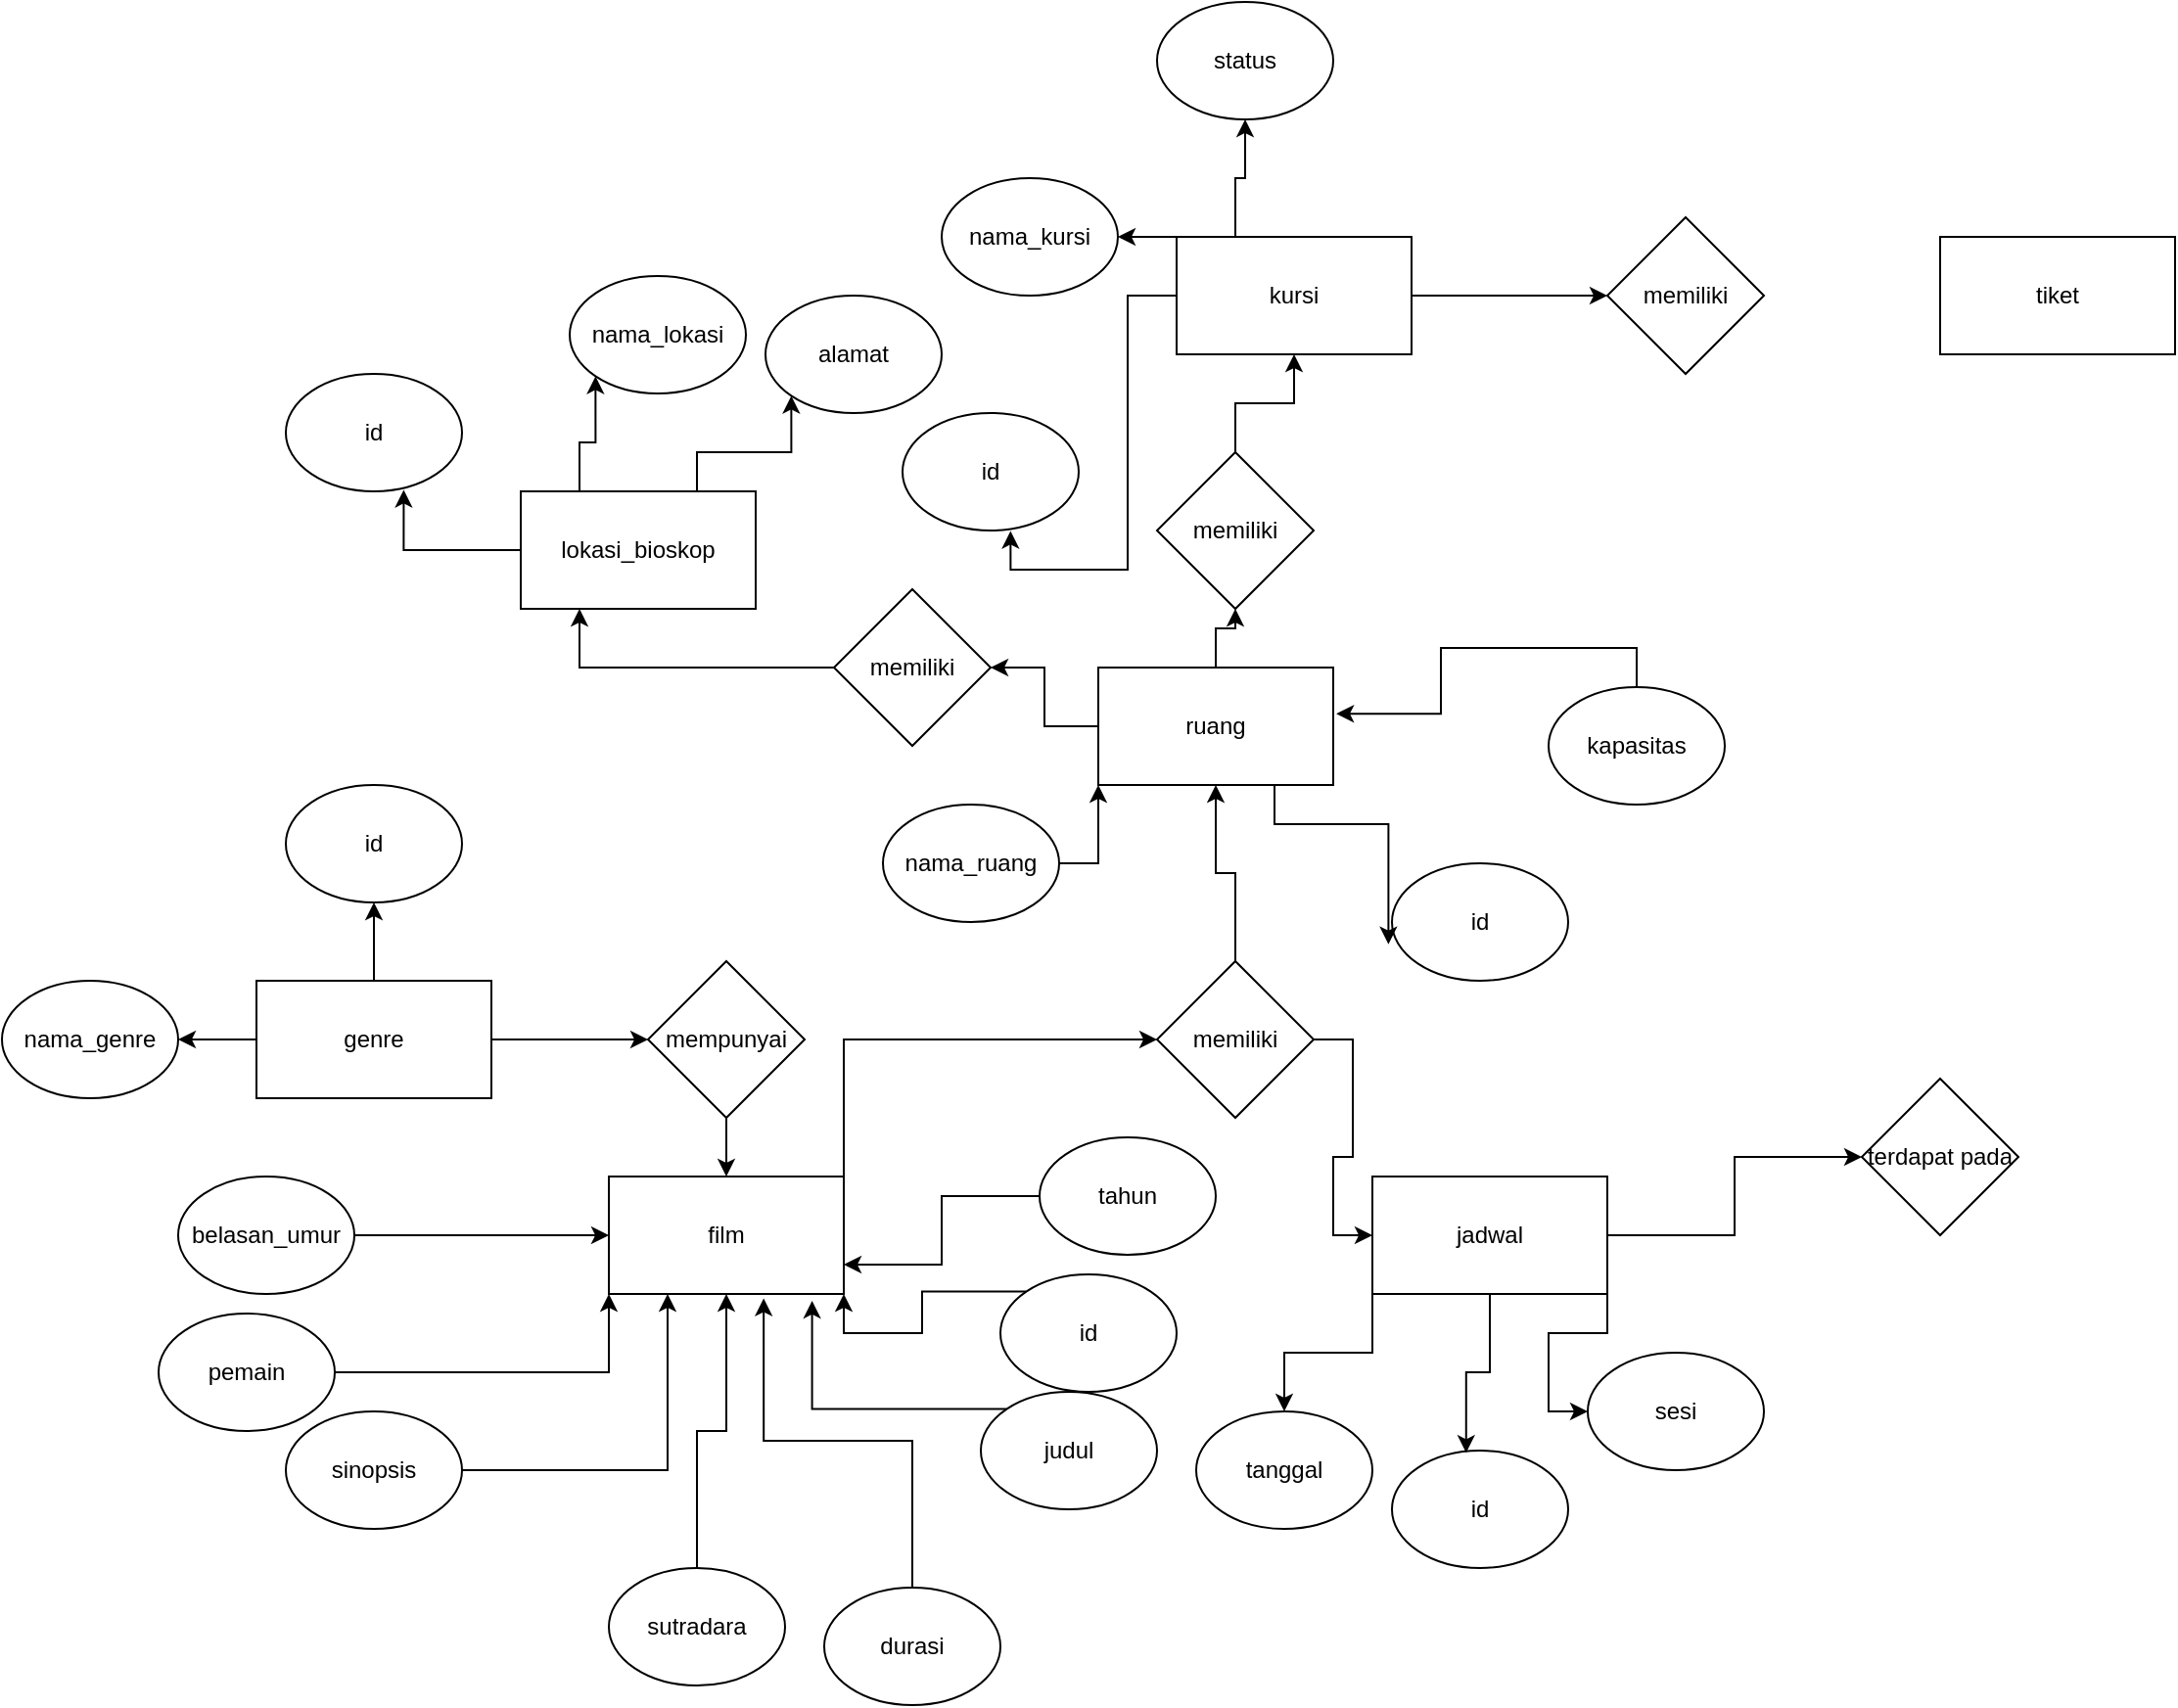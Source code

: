<mxfile version="24.0.8" type="github" pages="2">
  <diagram name="Page-1" id="nt_lwoKvTf0yhxnvCyFA">
    <mxGraphModel dx="1318" dy="1653" grid="1" gridSize="10" guides="1" tooltips="1" connect="1" arrows="1" fold="1" page="1" pageScale="1" pageWidth="850" pageHeight="1100" math="0" shadow="0">
      <root>
        <mxCell id="0" />
        <mxCell id="1" parent="0" />
        <mxCell id="LCyz_QsbxFItUiyzZBKg-2" value="nama_genre" style="ellipse;whiteSpace=wrap;html=1;" vertex="1" parent="1">
          <mxGeometry x="600" y="320" width="90" height="60" as="geometry" />
        </mxCell>
        <mxCell id="LCyz_QsbxFItUiyzZBKg-5" style="edgeStyle=orthogonalEdgeStyle;rounded=0;orthogonalLoop=1;jettySize=auto;html=1;exitX=0.5;exitY=0;exitDx=0;exitDy=0;entryX=0.5;entryY=1;entryDx=0;entryDy=0;" edge="1" parent="1" source="LCyz_QsbxFItUiyzZBKg-3" target="LCyz_QsbxFItUiyzZBKg-4">
          <mxGeometry relative="1" as="geometry" />
        </mxCell>
        <mxCell id="LCyz_QsbxFItUiyzZBKg-6" style="edgeStyle=orthogonalEdgeStyle;rounded=0;orthogonalLoop=1;jettySize=auto;html=1;exitX=0;exitY=0.5;exitDx=0;exitDy=0;entryX=1;entryY=0.5;entryDx=0;entryDy=0;" edge="1" parent="1" source="LCyz_QsbxFItUiyzZBKg-3" target="LCyz_QsbxFItUiyzZBKg-2">
          <mxGeometry relative="1" as="geometry" />
        </mxCell>
        <mxCell id="LCyz_QsbxFItUiyzZBKg-8" style="edgeStyle=orthogonalEdgeStyle;rounded=0;orthogonalLoop=1;jettySize=auto;html=1;exitX=1;exitY=0.5;exitDx=0;exitDy=0;entryX=0;entryY=0.5;entryDx=0;entryDy=0;" edge="1" parent="1" source="LCyz_QsbxFItUiyzZBKg-3" target="LCyz_QsbxFItUiyzZBKg-7">
          <mxGeometry relative="1" as="geometry" />
        </mxCell>
        <mxCell id="LCyz_QsbxFItUiyzZBKg-3" value="genre" style="rounded=0;whiteSpace=wrap;html=1;" vertex="1" parent="1">
          <mxGeometry x="730" y="320" width="120" height="60" as="geometry" />
        </mxCell>
        <mxCell id="LCyz_QsbxFItUiyzZBKg-4" value="&lt;div&gt;id&lt;/div&gt;" style="ellipse;whiteSpace=wrap;html=1;" vertex="1" parent="1">
          <mxGeometry x="745" y="220" width="90" height="60" as="geometry" />
        </mxCell>
        <mxCell id="LCyz_QsbxFItUiyzZBKg-10" style="edgeStyle=orthogonalEdgeStyle;rounded=0;orthogonalLoop=1;jettySize=auto;html=1;exitX=0.5;exitY=1;exitDx=0;exitDy=0;entryX=0.5;entryY=0;entryDx=0;entryDy=0;" edge="1" parent="1" source="LCyz_QsbxFItUiyzZBKg-7" target="LCyz_QsbxFItUiyzZBKg-9">
          <mxGeometry relative="1" as="geometry" />
        </mxCell>
        <mxCell id="LCyz_QsbxFItUiyzZBKg-7" value="mempunyai" style="rhombus;whiteSpace=wrap;html=1;" vertex="1" parent="1">
          <mxGeometry x="930" y="310" width="80" height="80" as="geometry" />
        </mxCell>
        <mxCell id="LCyz_QsbxFItUiyzZBKg-29" style="edgeStyle=orthogonalEdgeStyle;rounded=0;orthogonalLoop=1;jettySize=auto;html=1;exitX=1;exitY=0;exitDx=0;exitDy=0;entryX=0;entryY=0.5;entryDx=0;entryDy=0;" edge="1" parent="1" source="LCyz_QsbxFItUiyzZBKg-9" target="LCyz_QsbxFItUiyzZBKg-27">
          <mxGeometry relative="1" as="geometry" />
        </mxCell>
        <mxCell id="LCyz_QsbxFItUiyzZBKg-9" value="film" style="rounded=0;whiteSpace=wrap;html=1;" vertex="1" parent="1">
          <mxGeometry x="910" y="420" width="120" height="60" as="geometry" />
        </mxCell>
        <mxCell id="LCyz_QsbxFItUiyzZBKg-19" style="edgeStyle=orthogonalEdgeStyle;rounded=0;orthogonalLoop=1;jettySize=auto;html=1;exitX=1;exitY=0.5;exitDx=0;exitDy=0;entryX=0;entryY=0.5;entryDx=0;entryDy=0;" edge="1" parent="1" source="LCyz_QsbxFItUiyzZBKg-11" target="LCyz_QsbxFItUiyzZBKg-9">
          <mxGeometry relative="1" as="geometry" />
        </mxCell>
        <mxCell id="LCyz_QsbxFItUiyzZBKg-11" value="belasan_umur" style="ellipse;whiteSpace=wrap;html=1;" vertex="1" parent="1">
          <mxGeometry x="690" y="420" width="90" height="60" as="geometry" />
        </mxCell>
        <mxCell id="LCyz_QsbxFItUiyzZBKg-22" style="edgeStyle=orthogonalEdgeStyle;rounded=0;orthogonalLoop=1;jettySize=auto;html=1;exitX=0.5;exitY=0;exitDx=0;exitDy=0;entryX=0.5;entryY=1;entryDx=0;entryDy=0;" edge="1" parent="1" source="LCyz_QsbxFItUiyzZBKg-12" target="LCyz_QsbxFItUiyzZBKg-9">
          <mxGeometry relative="1" as="geometry" />
        </mxCell>
        <mxCell id="LCyz_QsbxFItUiyzZBKg-12" value="sutradara" style="ellipse;whiteSpace=wrap;html=1;" vertex="1" parent="1">
          <mxGeometry x="910" y="620" width="90" height="60" as="geometry" />
        </mxCell>
        <mxCell id="LCyz_QsbxFItUiyzZBKg-20" style="edgeStyle=orthogonalEdgeStyle;rounded=0;orthogonalLoop=1;jettySize=auto;html=1;exitX=1;exitY=0.5;exitDx=0;exitDy=0;entryX=0;entryY=1;entryDx=0;entryDy=0;" edge="1" parent="1" source="LCyz_QsbxFItUiyzZBKg-13" target="LCyz_QsbxFItUiyzZBKg-9">
          <mxGeometry relative="1" as="geometry" />
        </mxCell>
        <mxCell id="LCyz_QsbxFItUiyzZBKg-13" value="pemain" style="ellipse;whiteSpace=wrap;html=1;" vertex="1" parent="1">
          <mxGeometry x="680" y="490" width="90" height="60" as="geometry" />
        </mxCell>
        <mxCell id="LCyz_QsbxFItUiyzZBKg-21" style="edgeStyle=orthogonalEdgeStyle;rounded=0;orthogonalLoop=1;jettySize=auto;html=1;exitX=1;exitY=0.5;exitDx=0;exitDy=0;entryX=0.25;entryY=1;entryDx=0;entryDy=0;" edge="1" parent="1" source="LCyz_QsbxFItUiyzZBKg-14" target="LCyz_QsbxFItUiyzZBKg-9">
          <mxGeometry relative="1" as="geometry" />
        </mxCell>
        <mxCell id="LCyz_QsbxFItUiyzZBKg-14" value="sinopsis" style="ellipse;whiteSpace=wrap;html=1;" vertex="1" parent="1">
          <mxGeometry x="745" y="540" width="90" height="60" as="geometry" />
        </mxCell>
        <mxCell id="LCyz_QsbxFItUiyzZBKg-15" value="durasi" style="ellipse;whiteSpace=wrap;html=1;" vertex="1" parent="1">
          <mxGeometry x="1020" y="630" width="90" height="60" as="geometry" />
        </mxCell>
        <mxCell id="LCyz_QsbxFItUiyzZBKg-26" style="edgeStyle=orthogonalEdgeStyle;rounded=0;orthogonalLoop=1;jettySize=auto;html=1;exitX=0;exitY=0.5;exitDx=0;exitDy=0;entryX=1;entryY=0.75;entryDx=0;entryDy=0;" edge="1" parent="1" source="LCyz_QsbxFItUiyzZBKg-16" target="LCyz_QsbxFItUiyzZBKg-9">
          <mxGeometry relative="1" as="geometry" />
        </mxCell>
        <mxCell id="LCyz_QsbxFItUiyzZBKg-16" value="tahun" style="ellipse;whiteSpace=wrap;html=1;" vertex="1" parent="1">
          <mxGeometry x="1130" y="400" width="90" height="60" as="geometry" />
        </mxCell>
        <mxCell id="LCyz_QsbxFItUiyzZBKg-17" value="judul" style="ellipse;whiteSpace=wrap;html=1;" vertex="1" parent="1">
          <mxGeometry x="1100" y="530" width="90" height="60" as="geometry" />
        </mxCell>
        <mxCell id="LCyz_QsbxFItUiyzZBKg-25" style="edgeStyle=orthogonalEdgeStyle;rounded=0;orthogonalLoop=1;jettySize=auto;html=1;exitX=0;exitY=0;exitDx=0;exitDy=0;entryX=1;entryY=1;entryDx=0;entryDy=0;" edge="1" parent="1" source="LCyz_QsbxFItUiyzZBKg-18" target="LCyz_QsbxFItUiyzZBKg-9">
          <mxGeometry relative="1" as="geometry" />
        </mxCell>
        <mxCell id="LCyz_QsbxFItUiyzZBKg-18" value="id" style="ellipse;whiteSpace=wrap;html=1;" vertex="1" parent="1">
          <mxGeometry x="1110" y="470" width="90" height="60" as="geometry" />
        </mxCell>
        <mxCell id="LCyz_QsbxFItUiyzZBKg-23" style="edgeStyle=orthogonalEdgeStyle;rounded=0;orthogonalLoop=1;jettySize=auto;html=1;exitX=0.5;exitY=0;exitDx=0;exitDy=0;entryX=0.659;entryY=1.038;entryDx=0;entryDy=0;entryPerimeter=0;" edge="1" parent="1" source="LCyz_QsbxFItUiyzZBKg-15" target="LCyz_QsbxFItUiyzZBKg-9">
          <mxGeometry relative="1" as="geometry" />
        </mxCell>
        <mxCell id="LCyz_QsbxFItUiyzZBKg-24" style="edgeStyle=orthogonalEdgeStyle;rounded=0;orthogonalLoop=1;jettySize=auto;html=1;exitX=0;exitY=0;exitDx=0;exitDy=0;entryX=0.865;entryY=1.058;entryDx=0;entryDy=0;entryPerimeter=0;" edge="1" parent="1" source="LCyz_QsbxFItUiyzZBKg-17" target="LCyz_QsbxFItUiyzZBKg-9">
          <mxGeometry relative="1" as="geometry" />
        </mxCell>
        <mxCell id="LCyz_QsbxFItUiyzZBKg-34" style="edgeStyle=orthogonalEdgeStyle;rounded=0;orthogonalLoop=1;jettySize=auto;html=1;exitX=1;exitY=0.5;exitDx=0;exitDy=0;entryX=0;entryY=0.5;entryDx=0;entryDy=0;" edge="1" parent="1" source="LCyz_QsbxFItUiyzZBKg-27" target="LCyz_QsbxFItUiyzZBKg-30">
          <mxGeometry relative="1" as="geometry" />
        </mxCell>
        <mxCell id="PbMNXhJ-m64G4oOmed-O-6" style="edgeStyle=orthogonalEdgeStyle;rounded=0;orthogonalLoop=1;jettySize=auto;html=1;exitX=0.5;exitY=0;exitDx=0;exitDy=0;entryX=0.5;entryY=1;entryDx=0;entryDy=0;" edge="1" parent="1" source="LCyz_QsbxFItUiyzZBKg-27" target="PbMNXhJ-m64G4oOmed-O-2">
          <mxGeometry relative="1" as="geometry" />
        </mxCell>
        <mxCell id="LCyz_QsbxFItUiyzZBKg-27" value="memiliki" style="rhombus;whiteSpace=wrap;html=1;" vertex="1" parent="1">
          <mxGeometry x="1190" y="310" width="80" height="80" as="geometry" />
        </mxCell>
        <mxCell id="LCyz_QsbxFItUiyzZBKg-35" style="edgeStyle=orthogonalEdgeStyle;rounded=0;orthogonalLoop=1;jettySize=auto;html=1;exitX=0;exitY=1;exitDx=0;exitDy=0;entryX=0.5;entryY=0;entryDx=0;entryDy=0;" edge="1" parent="1" source="LCyz_QsbxFItUiyzZBKg-30" target="LCyz_QsbxFItUiyzZBKg-32">
          <mxGeometry relative="1" as="geometry" />
        </mxCell>
        <mxCell id="LCyz_QsbxFItUiyzZBKg-37" style="edgeStyle=orthogonalEdgeStyle;rounded=0;orthogonalLoop=1;jettySize=auto;html=1;exitX=1;exitY=1;exitDx=0;exitDy=0;entryX=0;entryY=0.5;entryDx=0;entryDy=0;" edge="1" parent="1" source="LCyz_QsbxFItUiyzZBKg-30" target="LCyz_QsbxFItUiyzZBKg-31">
          <mxGeometry relative="1" as="geometry" />
        </mxCell>
        <mxCell id="PbMNXhJ-m64G4oOmed-O-1" style="edgeStyle=orthogonalEdgeStyle;rounded=0;orthogonalLoop=1;jettySize=auto;html=1;exitX=1;exitY=0.5;exitDx=0;exitDy=0;entryX=0;entryY=0.5;entryDx=0;entryDy=0;" edge="1" parent="1" source="LCyz_QsbxFItUiyzZBKg-30" target="LCyz_QsbxFItUiyzZBKg-38">
          <mxGeometry relative="1" as="geometry" />
        </mxCell>
        <mxCell id="LCyz_QsbxFItUiyzZBKg-30" value="jadwal" style="rounded=0;whiteSpace=wrap;html=1;" vertex="1" parent="1">
          <mxGeometry x="1300" y="420" width="120" height="60" as="geometry" />
        </mxCell>
        <mxCell id="LCyz_QsbxFItUiyzZBKg-31" value="sesi" style="ellipse;whiteSpace=wrap;html=1;" vertex="1" parent="1">
          <mxGeometry x="1410" y="510" width="90" height="60" as="geometry" />
        </mxCell>
        <mxCell id="LCyz_QsbxFItUiyzZBKg-32" value="tanggal" style="ellipse;whiteSpace=wrap;html=1;" vertex="1" parent="1">
          <mxGeometry x="1210" y="540" width="90" height="60" as="geometry" />
        </mxCell>
        <mxCell id="LCyz_QsbxFItUiyzZBKg-33" value="id" style="ellipse;whiteSpace=wrap;html=1;" vertex="1" parent="1">
          <mxGeometry x="1310" y="560" width="90" height="60" as="geometry" />
        </mxCell>
        <mxCell id="LCyz_QsbxFItUiyzZBKg-36" style="edgeStyle=orthogonalEdgeStyle;rounded=0;orthogonalLoop=1;jettySize=auto;html=1;exitX=0.5;exitY=1;exitDx=0;exitDy=0;entryX=0.421;entryY=0.019;entryDx=0;entryDy=0;entryPerimeter=0;" edge="1" parent="1" source="LCyz_QsbxFItUiyzZBKg-30" target="LCyz_QsbxFItUiyzZBKg-33">
          <mxGeometry relative="1" as="geometry" />
        </mxCell>
        <mxCell id="LCyz_QsbxFItUiyzZBKg-38" value="terdapat pada" style="rhombus;whiteSpace=wrap;html=1;" vertex="1" parent="1">
          <mxGeometry x="1550" y="370" width="80" height="80" as="geometry" />
        </mxCell>
        <mxCell id="PbMNXhJ-m64G4oOmed-O-11" style="edgeStyle=orthogonalEdgeStyle;rounded=0;orthogonalLoop=1;jettySize=auto;html=1;exitX=0;exitY=0.5;exitDx=0;exitDy=0;entryX=1;entryY=0.5;entryDx=0;entryDy=0;" edge="1" parent="1" source="PbMNXhJ-m64G4oOmed-O-2" target="PbMNXhJ-m64G4oOmed-O-10">
          <mxGeometry relative="1" as="geometry" />
        </mxCell>
        <mxCell id="PbMNXhJ-m64G4oOmed-O-24" style="edgeStyle=orthogonalEdgeStyle;rounded=0;orthogonalLoop=1;jettySize=auto;html=1;exitX=0.5;exitY=0;exitDx=0;exitDy=0;" edge="1" parent="1" source="PbMNXhJ-m64G4oOmed-O-2" target="PbMNXhJ-m64G4oOmed-O-21">
          <mxGeometry relative="1" as="geometry" />
        </mxCell>
        <mxCell id="PbMNXhJ-m64G4oOmed-O-2" value="ruang" style="rounded=0;whiteSpace=wrap;html=1;" vertex="1" parent="1">
          <mxGeometry x="1160" y="160" width="120" height="60" as="geometry" />
        </mxCell>
        <mxCell id="PbMNXhJ-m64G4oOmed-O-3" value="kapasitas" style="ellipse;whiteSpace=wrap;html=1;" vertex="1" parent="1">
          <mxGeometry x="1390" y="170" width="90" height="60" as="geometry" />
        </mxCell>
        <mxCell id="PbMNXhJ-m64G4oOmed-O-9" style="edgeStyle=orthogonalEdgeStyle;rounded=0;orthogonalLoop=1;jettySize=auto;html=1;exitX=1;exitY=0.5;exitDx=0;exitDy=0;entryX=0;entryY=1;entryDx=0;entryDy=0;" edge="1" parent="1" source="PbMNXhJ-m64G4oOmed-O-4" target="PbMNXhJ-m64G4oOmed-O-2">
          <mxGeometry relative="1" as="geometry" />
        </mxCell>
        <mxCell id="PbMNXhJ-m64G4oOmed-O-4" value="nama_ruang" style="ellipse;whiteSpace=wrap;html=1;" vertex="1" parent="1">
          <mxGeometry x="1050" y="230" width="90" height="60" as="geometry" />
        </mxCell>
        <mxCell id="PbMNXhJ-m64G4oOmed-O-5" value="id" style="ellipse;whiteSpace=wrap;html=1;" vertex="1" parent="1">
          <mxGeometry x="1310" y="260" width="90" height="60" as="geometry" />
        </mxCell>
        <mxCell id="PbMNXhJ-m64G4oOmed-O-7" style="edgeStyle=orthogonalEdgeStyle;rounded=0;orthogonalLoop=1;jettySize=auto;html=1;exitX=0.75;exitY=1;exitDx=0;exitDy=0;entryX=-0.02;entryY=0.689;entryDx=0;entryDy=0;entryPerimeter=0;" edge="1" parent="1" source="PbMNXhJ-m64G4oOmed-O-2" target="PbMNXhJ-m64G4oOmed-O-5">
          <mxGeometry relative="1" as="geometry" />
        </mxCell>
        <mxCell id="PbMNXhJ-m64G4oOmed-O-8" style="edgeStyle=orthogonalEdgeStyle;rounded=0;orthogonalLoop=1;jettySize=auto;html=1;exitX=0.5;exitY=0;exitDx=0;exitDy=0;entryX=1.013;entryY=0.393;entryDx=0;entryDy=0;entryPerimeter=0;" edge="1" parent="1" source="PbMNXhJ-m64G4oOmed-O-3" target="PbMNXhJ-m64G4oOmed-O-2">
          <mxGeometry relative="1" as="geometry" />
        </mxCell>
        <mxCell id="PbMNXhJ-m64G4oOmed-O-13" style="edgeStyle=orthogonalEdgeStyle;rounded=0;orthogonalLoop=1;jettySize=auto;html=1;exitX=0;exitY=0.5;exitDx=0;exitDy=0;entryX=0.25;entryY=1;entryDx=0;entryDy=0;" edge="1" parent="1" source="PbMNXhJ-m64G4oOmed-O-10" target="PbMNXhJ-m64G4oOmed-O-12">
          <mxGeometry relative="1" as="geometry" />
        </mxCell>
        <mxCell id="PbMNXhJ-m64G4oOmed-O-10" value="memiliki" style="rhombus;whiteSpace=wrap;html=1;" vertex="1" parent="1">
          <mxGeometry x="1025" y="120" width="80" height="80" as="geometry" />
        </mxCell>
        <mxCell id="PbMNXhJ-m64G4oOmed-O-19" style="edgeStyle=orthogonalEdgeStyle;rounded=0;orthogonalLoop=1;jettySize=auto;html=1;exitX=0.25;exitY=0;exitDx=0;exitDy=0;entryX=0;entryY=1;entryDx=0;entryDy=0;" edge="1" parent="1" source="PbMNXhJ-m64G4oOmed-O-12" target="PbMNXhJ-m64G4oOmed-O-16">
          <mxGeometry relative="1" as="geometry" />
        </mxCell>
        <mxCell id="PbMNXhJ-m64G4oOmed-O-20" style="edgeStyle=orthogonalEdgeStyle;rounded=0;orthogonalLoop=1;jettySize=auto;html=1;exitX=0.75;exitY=0;exitDx=0;exitDy=0;entryX=0;entryY=1;entryDx=0;entryDy=0;" edge="1" parent="1" source="PbMNXhJ-m64G4oOmed-O-12" target="PbMNXhJ-m64G4oOmed-O-15">
          <mxGeometry relative="1" as="geometry" />
        </mxCell>
        <mxCell id="PbMNXhJ-m64G4oOmed-O-12" value="&lt;div&gt;lokasi_bioskop&lt;br&gt;&lt;/div&gt;" style="rounded=0;whiteSpace=wrap;html=1;" vertex="1" parent="1">
          <mxGeometry x="865" y="70" width="120" height="60" as="geometry" />
        </mxCell>
        <mxCell id="PbMNXhJ-m64G4oOmed-O-14" value="&lt;div&gt;id&lt;/div&gt;" style="ellipse;whiteSpace=wrap;html=1;" vertex="1" parent="1">
          <mxGeometry x="745" y="10" width="90" height="60" as="geometry" />
        </mxCell>
        <mxCell id="PbMNXhJ-m64G4oOmed-O-15" value="alamat" style="ellipse;whiteSpace=wrap;html=1;" vertex="1" parent="1">
          <mxGeometry x="990" y="-30" width="90" height="60" as="geometry" />
        </mxCell>
        <mxCell id="PbMNXhJ-m64G4oOmed-O-16" value="nama_lokasi" style="ellipse;whiteSpace=wrap;html=1;" vertex="1" parent="1">
          <mxGeometry x="890" y="-40" width="90" height="60" as="geometry" />
        </mxCell>
        <mxCell id="PbMNXhJ-m64G4oOmed-O-18" style="edgeStyle=orthogonalEdgeStyle;rounded=0;orthogonalLoop=1;jettySize=auto;html=1;exitX=0;exitY=0.5;exitDx=0;exitDy=0;entryX=0.669;entryY=0.987;entryDx=0;entryDy=0;entryPerimeter=0;" edge="1" parent="1" source="PbMNXhJ-m64G4oOmed-O-12" target="PbMNXhJ-m64G4oOmed-O-14">
          <mxGeometry relative="1" as="geometry" />
        </mxCell>
        <mxCell id="PbMNXhJ-m64G4oOmed-O-25" style="edgeStyle=orthogonalEdgeStyle;rounded=0;orthogonalLoop=1;jettySize=auto;html=1;exitX=0.5;exitY=0;exitDx=0;exitDy=0;" edge="1" parent="1" source="PbMNXhJ-m64G4oOmed-O-21" target="PbMNXhJ-m64G4oOmed-O-23">
          <mxGeometry relative="1" as="geometry" />
        </mxCell>
        <mxCell id="PbMNXhJ-m64G4oOmed-O-21" value="memiliki" style="rhombus;whiteSpace=wrap;html=1;" vertex="1" parent="1">
          <mxGeometry x="1190" y="50" width="80" height="80" as="geometry" />
        </mxCell>
        <mxCell id="PbMNXhJ-m64G4oOmed-O-22" value="&lt;div&gt;id&lt;/div&gt;" style="ellipse;whiteSpace=wrap;html=1;" vertex="1" parent="1">
          <mxGeometry x="1060" y="30" width="90" height="60" as="geometry" />
        </mxCell>
        <mxCell id="PbMNXhJ-m64G4oOmed-O-30" style="edgeStyle=orthogonalEdgeStyle;rounded=0;orthogonalLoop=1;jettySize=auto;html=1;exitX=0;exitY=0;exitDx=0;exitDy=0;entryX=1;entryY=0.5;entryDx=0;entryDy=0;" edge="1" parent="1" source="PbMNXhJ-m64G4oOmed-O-23" target="PbMNXhJ-m64G4oOmed-O-28">
          <mxGeometry relative="1" as="geometry" />
        </mxCell>
        <mxCell id="PbMNXhJ-m64G4oOmed-O-31" style="edgeStyle=orthogonalEdgeStyle;rounded=0;orthogonalLoop=1;jettySize=auto;html=1;exitX=0.25;exitY=0;exitDx=0;exitDy=0;entryX=0.5;entryY=1;entryDx=0;entryDy=0;" edge="1" parent="1" source="PbMNXhJ-m64G4oOmed-O-23" target="PbMNXhJ-m64G4oOmed-O-27">
          <mxGeometry relative="1" as="geometry" />
        </mxCell>
        <mxCell id="PbMNXhJ-m64G4oOmed-O-33" style="edgeStyle=orthogonalEdgeStyle;rounded=0;orthogonalLoop=1;jettySize=auto;html=1;exitX=1;exitY=0.5;exitDx=0;exitDy=0;entryX=0;entryY=0.5;entryDx=0;entryDy=0;" edge="1" parent="1" source="PbMNXhJ-m64G4oOmed-O-23" target="PbMNXhJ-m64G4oOmed-O-32">
          <mxGeometry relative="1" as="geometry" />
        </mxCell>
        <mxCell id="PbMNXhJ-m64G4oOmed-O-23" value="kursi" style="rounded=0;whiteSpace=wrap;html=1;" vertex="1" parent="1">
          <mxGeometry x="1200" y="-60" width="120" height="60" as="geometry" />
        </mxCell>
        <mxCell id="PbMNXhJ-m64G4oOmed-O-26" style="edgeStyle=orthogonalEdgeStyle;rounded=0;orthogonalLoop=1;jettySize=auto;html=1;exitX=0;exitY=0.5;exitDx=0;exitDy=0;entryX=0.613;entryY=1.004;entryDx=0;entryDy=0;entryPerimeter=0;" edge="1" parent="1" source="PbMNXhJ-m64G4oOmed-O-23" target="PbMNXhJ-m64G4oOmed-O-22">
          <mxGeometry relative="1" as="geometry" />
        </mxCell>
        <mxCell id="PbMNXhJ-m64G4oOmed-O-27" value="status" style="ellipse;whiteSpace=wrap;html=1;" vertex="1" parent="1">
          <mxGeometry x="1190" y="-180" width="90" height="60" as="geometry" />
        </mxCell>
        <mxCell id="PbMNXhJ-m64G4oOmed-O-28" value="nama_kursi" style="ellipse;whiteSpace=wrap;html=1;" vertex="1" parent="1">
          <mxGeometry x="1080" y="-90" width="90" height="60" as="geometry" />
        </mxCell>
        <mxCell id="PbMNXhJ-m64G4oOmed-O-32" value="memiliki" style="rhombus;whiteSpace=wrap;html=1;" vertex="1" parent="1">
          <mxGeometry x="1420" y="-70" width="80" height="80" as="geometry" />
        </mxCell>
        <mxCell id="PbMNXhJ-m64G4oOmed-O-34" value="tiket" style="rounded=0;whiteSpace=wrap;html=1;" vertex="1" parent="1">
          <mxGeometry x="1590" y="-60" width="120" height="60" as="geometry" />
        </mxCell>
      </root>
    </mxGraphModel>
  </diagram>
  <diagram id="MGBkxx-ZQQRcRXJ1tVqo" name="Page-2">
    <mxGraphModel dx="1120" dy="470" grid="1" gridSize="10" guides="1" tooltips="1" connect="1" arrows="1" fold="1" page="1" pageScale="1" pageWidth="850" pageHeight="1100" math="0" shadow="0">
      <root>
        <mxCell id="0" />
        <mxCell id="1" parent="0" />
      </root>
    </mxGraphModel>
  </diagram>
</mxfile>
